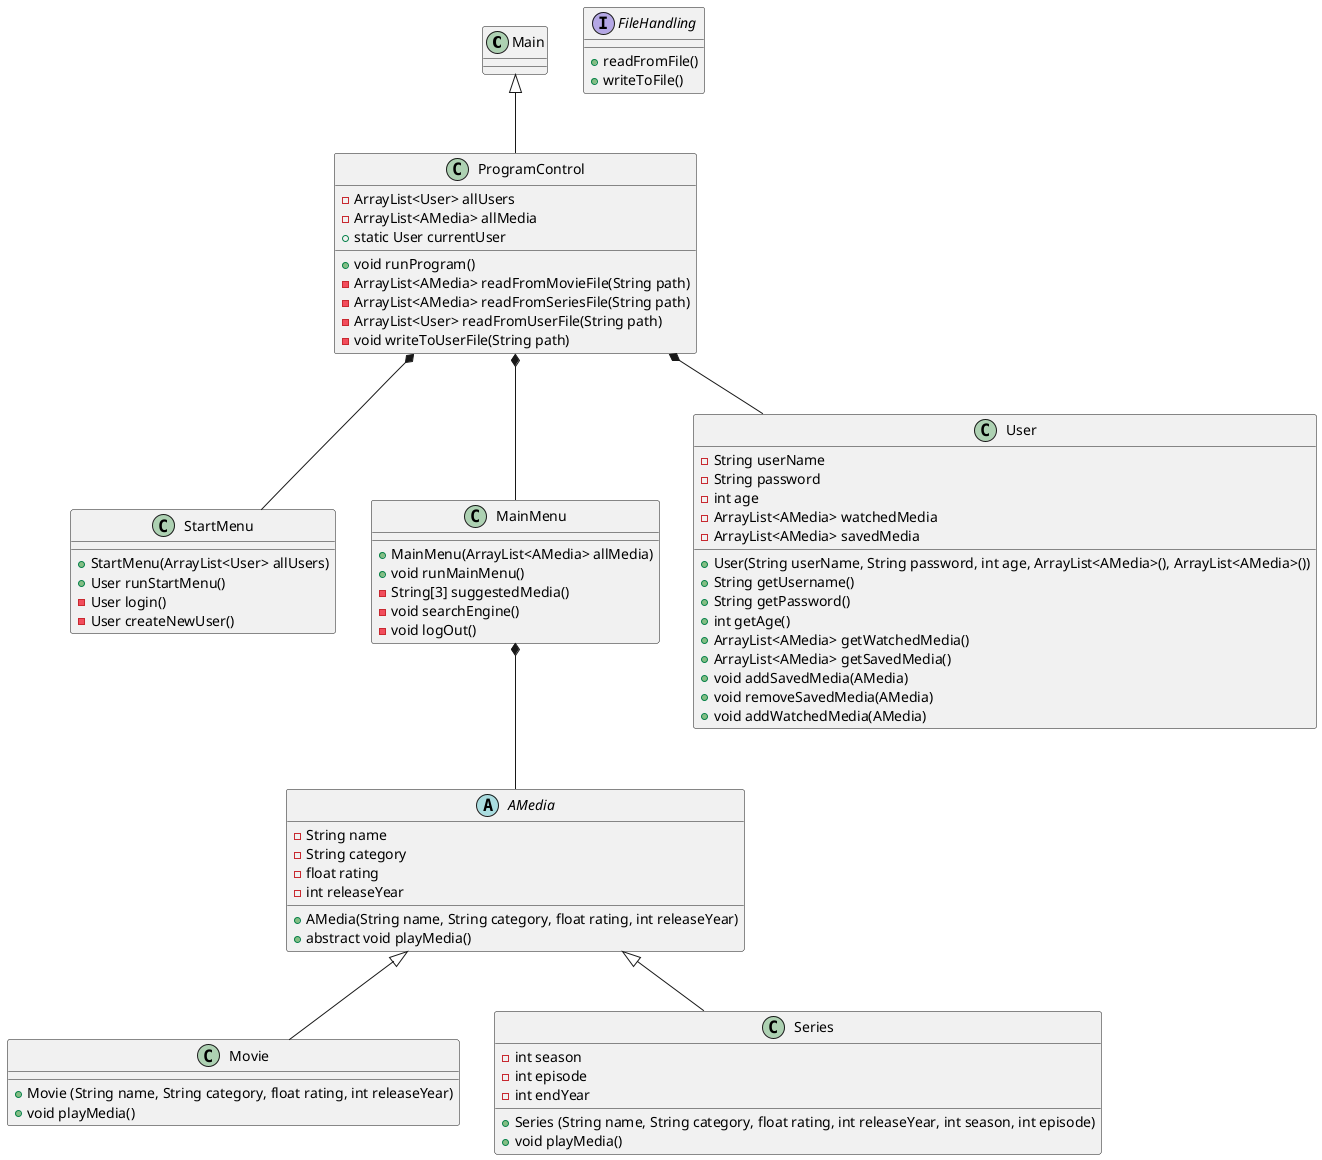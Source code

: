 @startuml
class Main
Main <|-- ProgramControl
ProgramControl *-- StartMenu
ProgramControl *-- MainMenu
ProgramControl *-- User

MainMenu *-- AMedia
AMedia <|-- Movie
AMedia <|-- Series

class ProgramControl{
- ArrayList<User> allUsers
- ArrayList<AMedia> allMedia
+ static User currentUser
+ void runProgram()
- ArrayList<AMedia> readFromMovieFile(String path)
- ArrayList<AMedia> readFromSeriesFile(String path)
- ArrayList<User> readFromUserFile(String path)
- void writeToUserFile(String path)
}

class StartMenu{
+ StartMenu(ArrayList<User> allUsers)
+ User runStartMenu()
- User login()
- User createNewUser()
}

class MainMenu{
+ MainMenu(ArrayList<AMedia> allMedia)
+ void runMainMenu()
- String[3] suggestedMedia()
- void searchEngine()
- void logOut()
}

abstract class AMedia{
- String name
- String category
- float rating
- int releaseYear
+ AMedia(String name, String category, float rating, int releaseYear)
+ abstract void playMedia()
}

class Movie{
+ Movie (String name, String category, float rating, int releaseYear)
+ void playMedia()
}

class Series{
- int season
- int episode
- int endYear
+ Series (String name, String category, float rating, int releaseYear, int season, int episode)
+ void playMedia()
}

class User{
- String userName
- String password
- int age
- ArrayList<AMedia> watchedMedia
- ArrayList<AMedia> savedMedia
+ User(String userName, String password, int age, ArrayList<AMedia>(), ArrayList<AMedia>())
+ String getUsername()
+ String getPassword()
+ int getAge()
+ ArrayList<AMedia> getWatchedMedia()
+ ArrayList<AMedia> getSavedMedia()
+ void addSavedMedia(AMedia)
+ void removeSavedMedia(AMedia)
+ void addWatchedMedia(AMedia)
}

interface FileHandling{
+ readFromFile()
+ writeToFile()
}

@enduml